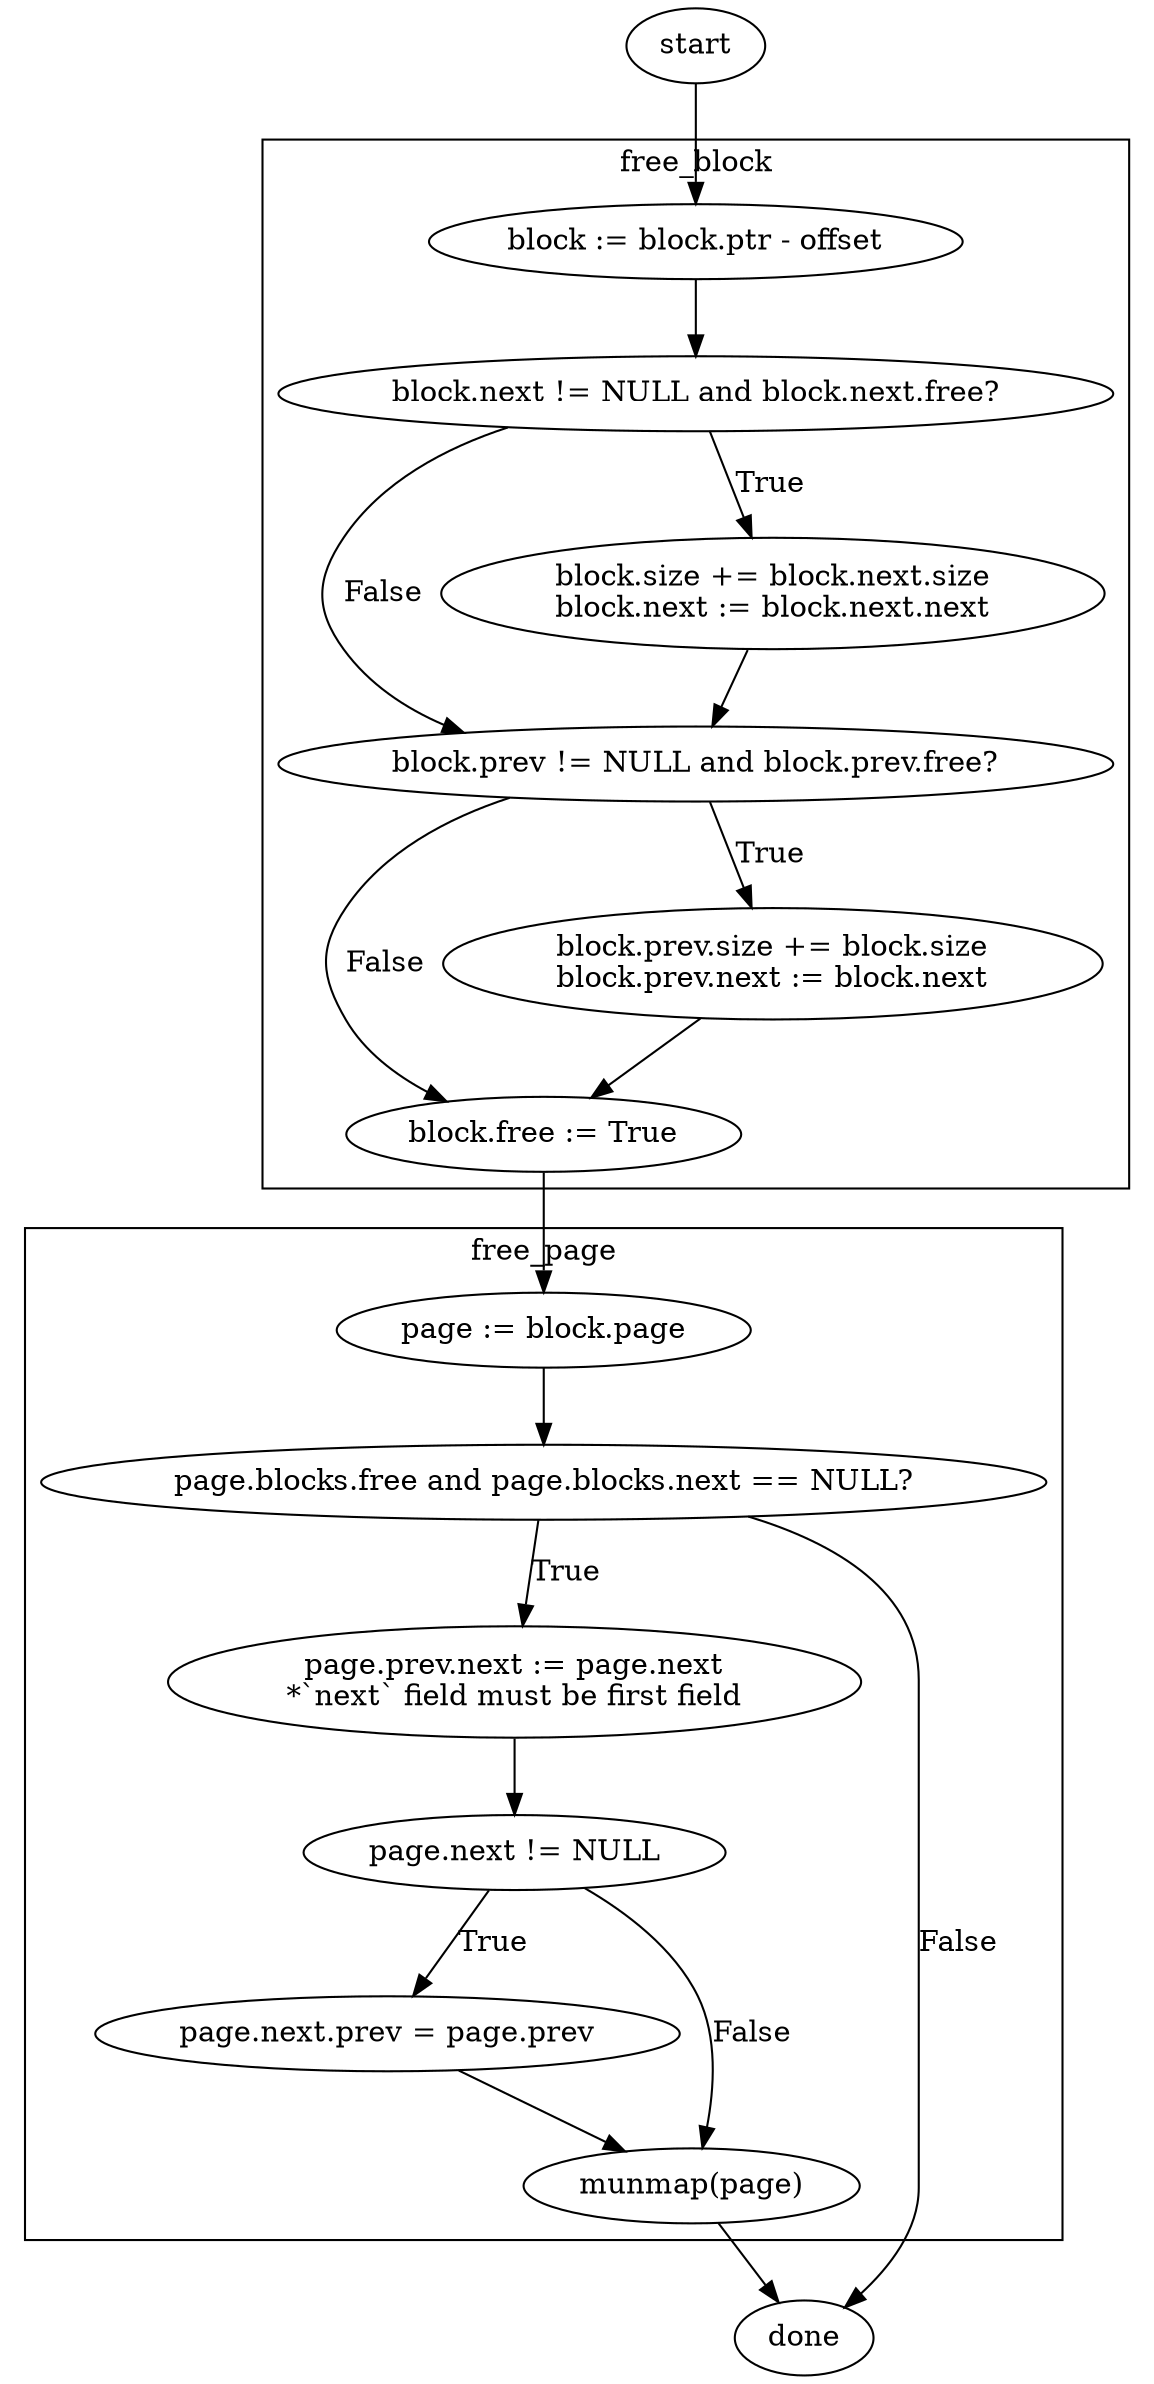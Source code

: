digraph free {
    start -> block_offset;

    subgraph cluster_free_block {
        label = "free_block";

        block_offset [ label = "block := block.ptr - offset"];
        block_offset -> next_block_free;

        next_block_free [ label = "block.next != NULL and block.next.free?" ];
        next_block_free -> prev_block_free [ label = "False" ];
        next_block_free -> merge_next [ label = "True" ];

        merge_next [ label = "block.size += block.next.size\nblock.next := block.next.next" ];
        merge_next -> prev_block_free;

        prev_block_free [ label = "block.prev != NULL and block.prev.free?" ];
        prev_block_free -> free_block [ label = "False" ];
        prev_block_free -> merge_prev [ label = "True" ];

        merge_prev [ label = "block.prev.size += block.size\nblock.prev.next := block.next" ];
        merge_prev -> free_block;

        free_block [ label = "block.free := True" ];
    }

    free_block -> page_offset;

    subgraph cluster_free_page {
        label = "free_page";

        page_offset [ label = "page := block.page" ];
        page_offset -> page_empty;
        page_empty [ label = "page.blocks.free and page.blocks.next == NULL?"];
        page_empty -> merge_prev_page [ label = "True" ];

        merge_prev_page [ label = "page.prev.next := page.next\n*`next` field must be first field" ];
        merge_prev_page -> next_page_exists;

        next_page_exists [ label = "page.next != NULL" ];
        next_page_exists -> merge_next_page [ label = "True" ];
        next_page_exists -> munmap [ label = "False" ];

        merge_next_page [ label = "page.next.prev = page.prev" ];
        merge_next_page -> munmap;

        munmap [ label = "munmap(page)" ];
    }

    munmap -> done;
    page_empty -> done [ label = "False" ];
}

